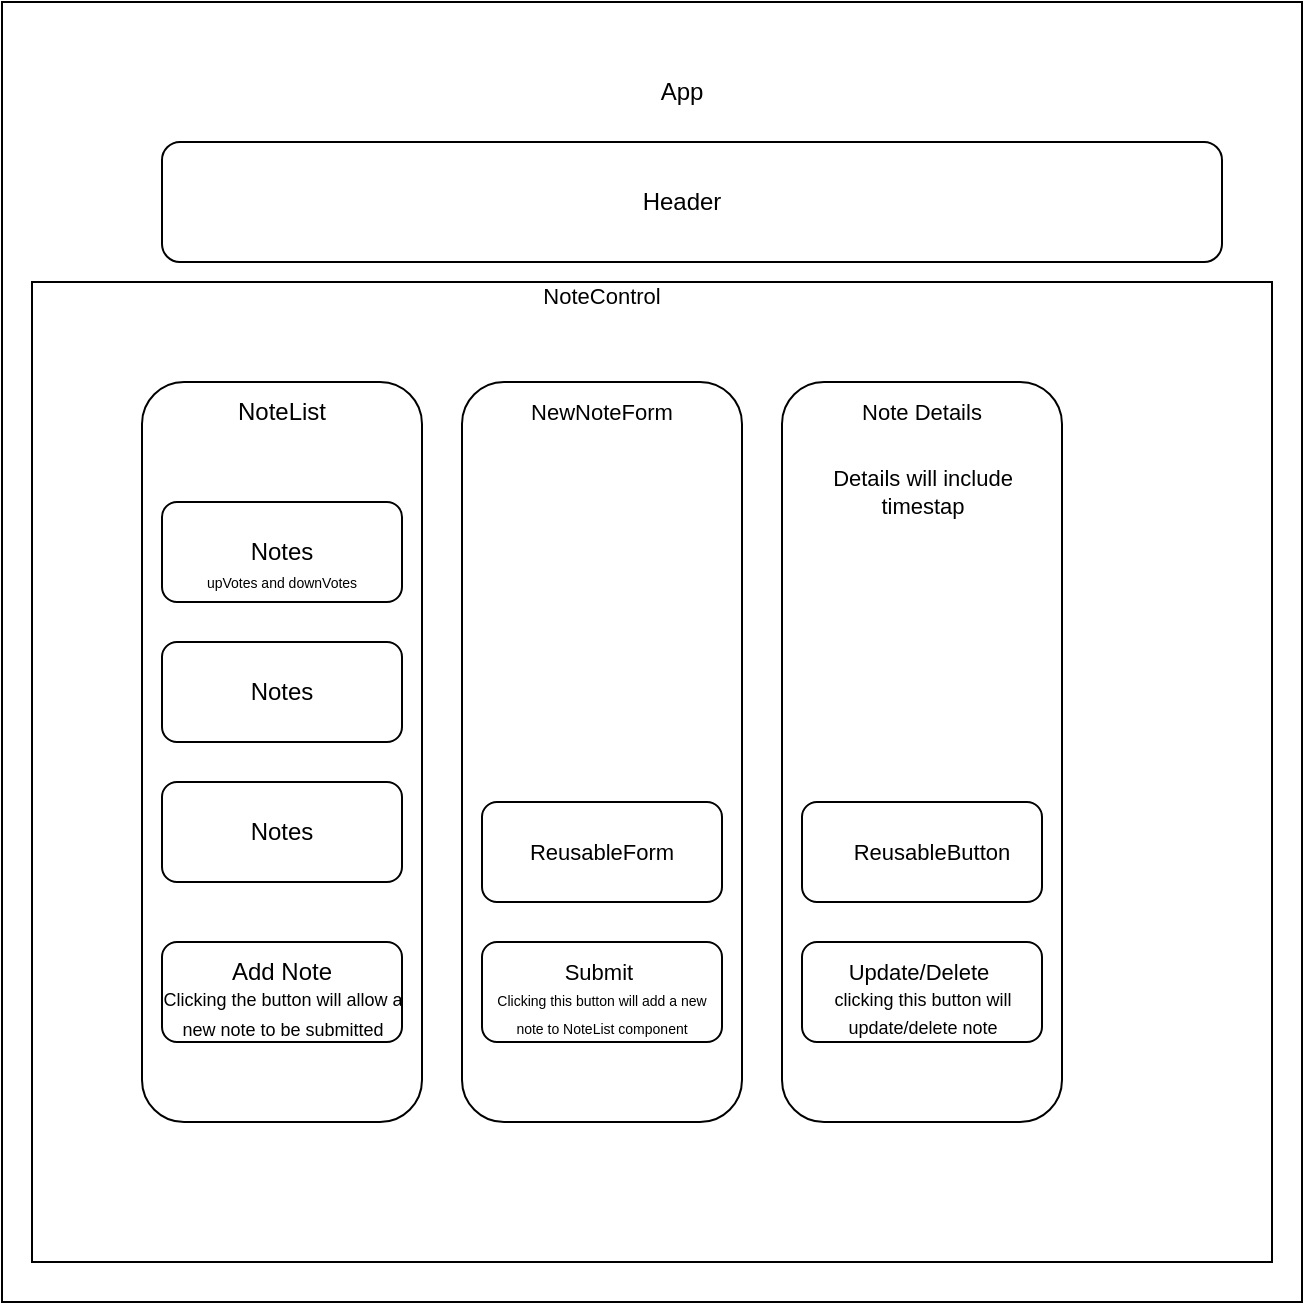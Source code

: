 <mxfile>
    <diagram id="vmzz7jB4qTJYUwMrn_Iz" name="Page-1">
        <mxGraphModel dx="537" dy="470" grid="1" gridSize="10" guides="1" tooltips="1" connect="1" arrows="1" fold="1" page="1" pageScale="1" pageWidth="850" pageHeight="1100" math="0" shadow="0">
            <root>
                <mxCell id="0"/>
                <mxCell id="1" parent="0"/>
                <mxCell id="3" value="" style="whiteSpace=wrap;html=1;aspect=fixed;" parent="1" vertex="1">
                    <mxGeometry x="80" y="160" width="650" height="650" as="geometry"/>
                </mxCell>
                <mxCell id="34" value="" style="rounded=0;whiteSpace=wrap;html=1;fontSize=11;" parent="1" vertex="1">
                    <mxGeometry x="95" y="300" width="620" height="490" as="geometry"/>
                </mxCell>
                <mxCell id="4" value="App" style="text;html=1;strokeColor=none;fillColor=none;align=center;verticalAlign=middle;whiteSpace=wrap;rounded=0;" parent="1" vertex="1">
                    <mxGeometry x="390" y="190" width="60" height="30" as="geometry"/>
                </mxCell>
                <mxCell id="5" value="" style="rounded=1;whiteSpace=wrap;html=1;" parent="1" vertex="1">
                    <mxGeometry x="160" y="230" width="530" height="60" as="geometry"/>
                </mxCell>
                <mxCell id="6" value="Header" style="text;html=1;strokeColor=none;fillColor=none;align=center;verticalAlign=middle;whiteSpace=wrap;rounded=0;" parent="1" vertex="1">
                    <mxGeometry x="390" y="245" width="60" height="30" as="geometry"/>
                </mxCell>
                <mxCell id="7" value="" style="rounded=1;whiteSpace=wrap;html=1;" parent="1" vertex="1">
                    <mxGeometry x="150" y="350" width="140" height="370" as="geometry"/>
                </mxCell>
                <mxCell id="8" value="NoteList" style="text;html=1;strokeColor=none;fillColor=none;align=center;verticalAlign=middle;whiteSpace=wrap;rounded=0;" parent="1" vertex="1">
                    <mxGeometry x="190" y="350" width="60" height="30" as="geometry"/>
                </mxCell>
                <mxCell id="9" value="" style="rounded=1;whiteSpace=wrap;html=1;" parent="1" vertex="1">
                    <mxGeometry x="160" y="410" width="120" height="50" as="geometry"/>
                </mxCell>
                <mxCell id="10" value="" style="rounded=1;whiteSpace=wrap;html=1;" parent="1" vertex="1">
                    <mxGeometry x="160" y="480" width="120" height="50" as="geometry"/>
                </mxCell>
                <mxCell id="11" value="" style="rounded=1;whiteSpace=wrap;html=1;" parent="1" vertex="1">
                    <mxGeometry x="160" y="550" width="120" height="50" as="geometry"/>
                </mxCell>
                <mxCell id="12" value="Notes" style="text;html=1;strokeColor=none;fillColor=none;align=center;verticalAlign=middle;whiteSpace=wrap;rounded=0;" parent="1" vertex="1">
                    <mxGeometry x="190" y="420" width="60" height="30" as="geometry"/>
                </mxCell>
                <mxCell id="13" value="Notes" style="text;html=1;strokeColor=none;fillColor=none;align=center;verticalAlign=middle;whiteSpace=wrap;rounded=0;" parent="1" vertex="1">
                    <mxGeometry x="190" y="490" width="60" height="30" as="geometry"/>
                </mxCell>
                <mxCell id="14" value="Notes" style="text;html=1;strokeColor=none;fillColor=none;align=center;verticalAlign=middle;whiteSpace=wrap;rounded=0;" parent="1" vertex="1">
                    <mxGeometry x="190" y="560" width="60" height="30" as="geometry"/>
                </mxCell>
                <mxCell id="15" value="" style="rounded=1;whiteSpace=wrap;html=1;" parent="1" vertex="1">
                    <mxGeometry x="160" y="630" width="120" height="50" as="geometry"/>
                </mxCell>
                <mxCell id="16" value="Add Note" style="text;html=1;strokeColor=none;fillColor=none;align=center;verticalAlign=middle;whiteSpace=wrap;rounded=0;" parent="1" vertex="1">
                    <mxGeometry x="190" y="630" width="60" height="30" as="geometry"/>
                </mxCell>
                <mxCell id="17" value="&lt;font style=&quot;font-size: 9px;&quot;&gt;Clicking the button will allow a new note to be submitted&lt;/font&gt;" style="text;html=1;strokeColor=none;fillColor=none;align=center;verticalAlign=middle;whiteSpace=wrap;rounded=0;" parent="1" vertex="1">
                    <mxGeometry x="152.5" y="650" width="135" height="30" as="geometry"/>
                </mxCell>
                <mxCell id="18" value="" style="rounded=1;whiteSpace=wrap;html=1;" parent="1" vertex="1">
                    <mxGeometry x="310" y="350" width="140" height="370" as="geometry"/>
                </mxCell>
                <mxCell id="19" value="&lt;font style=&quot;font-size: 11px;&quot;&gt;NewNoteForm&lt;/font&gt;" style="text;html=1;strokeColor=none;fillColor=none;align=center;verticalAlign=middle;whiteSpace=wrap;rounded=0;fontSize=9;" parent="1" vertex="1">
                    <mxGeometry x="350" y="350" width="60" height="30" as="geometry"/>
                </mxCell>
                <mxCell id="20" value="" style="rounded=1;whiteSpace=wrap;html=1;" parent="1" vertex="1">
                    <mxGeometry x="320" y="630" width="120" height="50" as="geometry"/>
                </mxCell>
                <mxCell id="21" value="Submit&amp;nbsp;" style="text;html=1;strokeColor=none;fillColor=none;align=center;verticalAlign=middle;whiteSpace=wrap;rounded=0;fontSize=11;" parent="1" vertex="1">
                    <mxGeometry x="350" y="630" width="60" height="30" as="geometry"/>
                </mxCell>
                <mxCell id="22" value="&lt;font style=&quot;font-size: 7px;&quot;&gt;Clicking this button will add a new note to NoteList component&lt;/font&gt;" style="text;html=1;strokeColor=none;fillColor=none;align=center;verticalAlign=middle;whiteSpace=wrap;rounded=0;fontSize=11;" parent="1" vertex="1">
                    <mxGeometry x="325" y="645" width="110" height="40" as="geometry"/>
                </mxCell>
                <mxCell id="23" value="&lt;p style=&quot;line-height: 80%;&quot;&gt;upVotes and downVotes&lt;/p&gt;" style="text;html=1;strokeColor=none;fillColor=none;align=center;verticalAlign=middle;whiteSpace=wrap;rounded=0;fontSize=7;" parent="1" vertex="1">
                    <mxGeometry x="165" y="435" width="110" height="30" as="geometry"/>
                </mxCell>
                <mxCell id="24" value="" style="rounded=1;whiteSpace=wrap;html=1;" parent="1" vertex="1">
                    <mxGeometry x="470" y="350" width="140" height="370" as="geometry"/>
                </mxCell>
                <mxCell id="26" value="Note Details" style="text;html=1;strokeColor=none;fillColor=none;align=center;verticalAlign=middle;whiteSpace=wrap;rounded=0;fontSize=11;" parent="1" vertex="1">
                    <mxGeometry x="505" y="350" width="70" height="30" as="geometry"/>
                </mxCell>
                <mxCell id="27" value="Details will include timestap" style="text;html=1;strokeColor=none;fillColor=none;align=center;verticalAlign=middle;whiteSpace=wrap;rounded=0;fontSize=11;" parent="1" vertex="1">
                    <mxGeometry x="492.5" y="400" width="95" height="10" as="geometry"/>
                </mxCell>
                <mxCell id="28" value="" style="rounded=1;whiteSpace=wrap;html=1;fontSize=11;" parent="1" vertex="1">
                    <mxGeometry x="480" y="630" width="120" height="50" as="geometry"/>
                </mxCell>
                <mxCell id="29" value="&lt;font style=&quot;font-size: 9px;&quot;&gt;clicking this button will update/delete note&lt;/font&gt;" style="text;html=1;strokeColor=none;fillColor=none;align=center;verticalAlign=middle;whiteSpace=wrap;rounded=0;fontSize=11;" parent="1" vertex="1">
                    <mxGeometry x="487.5" y="652.5" width="105" height="25" as="geometry"/>
                </mxCell>
                <mxCell id="35" value="NoteControl" style="text;html=1;strokeColor=none;fillColor=none;align=center;verticalAlign=middle;whiteSpace=wrap;rounded=0;fontSize=11;" parent="1" vertex="1">
                    <mxGeometry x="350" y="292" width="60" height="30" as="geometry"/>
                </mxCell>
                <mxCell id="36" value="Update/Delete&amp;nbsp;" style="text;html=1;strokeColor=none;fillColor=none;align=center;verticalAlign=middle;whiteSpace=wrap;rounded=0;fontSize=11;" parent="1" vertex="1">
                    <mxGeometry x="510" y="630" width="60" height="30" as="geometry"/>
                </mxCell>
                <mxCell id="37" value="" style="rounded=1;whiteSpace=wrap;html=1;" vertex="1" parent="1">
                    <mxGeometry x="320" y="560" width="120" height="50" as="geometry"/>
                </mxCell>
                <mxCell id="33" value="ReusableForm" style="text;html=1;strokeColor=none;fillColor=none;align=center;verticalAlign=middle;whiteSpace=wrap;rounded=0;fontSize=11;" parent="1" vertex="1">
                    <mxGeometry x="350" y="570" width="60" height="30" as="geometry"/>
                </mxCell>
                <mxCell id="38" value="" style="rounded=1;whiteSpace=wrap;html=1;fontSize=11;" vertex="1" parent="1">
                    <mxGeometry x="480" y="560" width="120" height="50" as="geometry"/>
                </mxCell>
                <mxCell id="39" value="ReusableButton" style="text;html=1;strokeColor=none;fillColor=none;align=center;verticalAlign=middle;whiteSpace=wrap;rounded=0;fontSize=11;" vertex="1" parent="1">
                    <mxGeometry x="515" y="570" width="60" height="30" as="geometry"/>
                </mxCell>
            </root>
        </mxGraphModel>
    </diagram>
</mxfile>